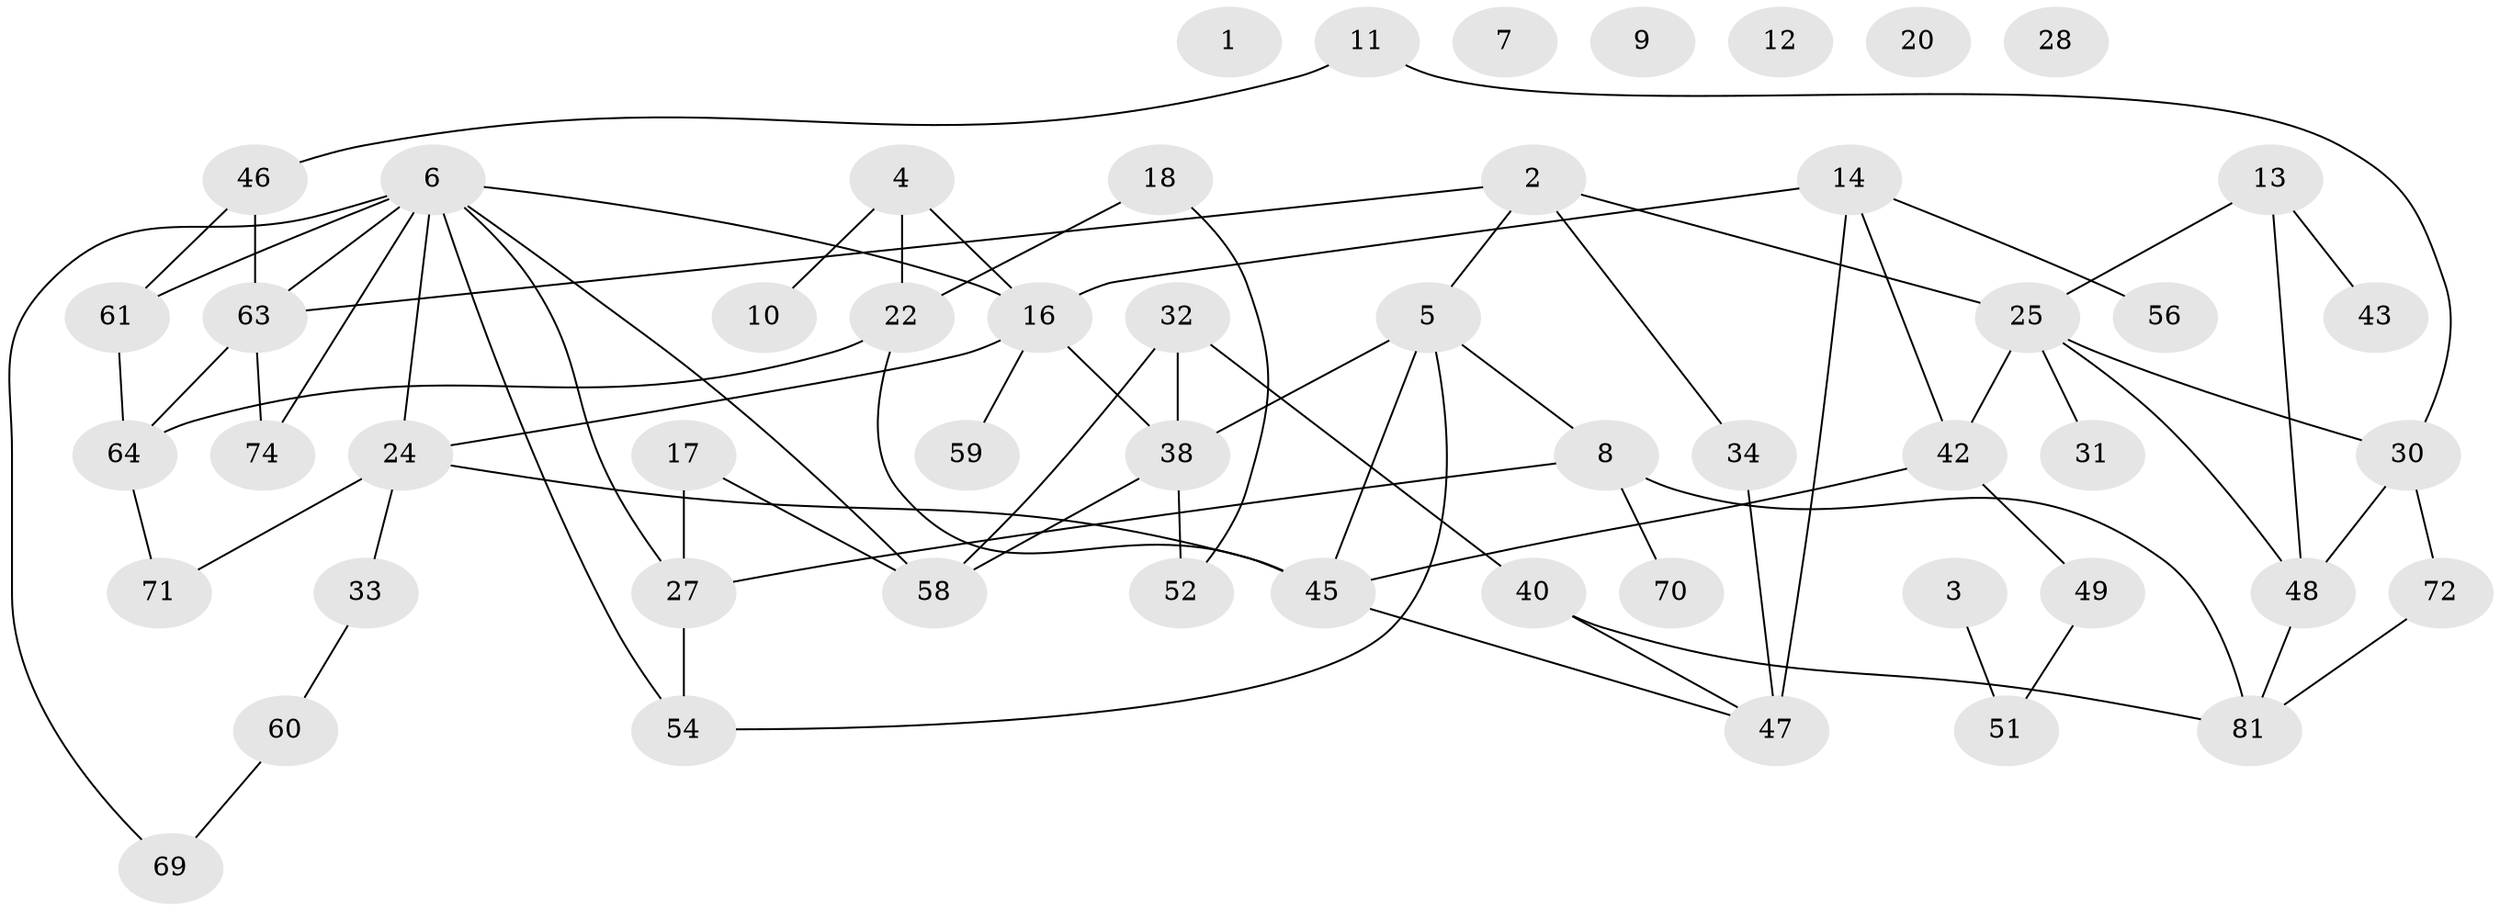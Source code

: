 // Generated by graph-tools (version 1.1) at 2025/23/03/03/25 07:23:29]
// undirected, 53 vertices, 74 edges
graph export_dot {
graph [start="1"]
  node [color=gray90,style=filled];
  1;
  2 [super="+39"];
  3 [super="+53"];
  4 [super="+37"];
  5 [super="+15"];
  6 [super="+75"];
  7 [super="+36"];
  8 [super="+79"];
  9;
  10 [super="+55"];
  11 [super="+26"];
  12;
  13 [super="+21"];
  14 [super="+23"];
  16 [super="+62"];
  17;
  18 [super="+19"];
  20;
  22 [super="+68"];
  24 [super="+82"];
  25 [super="+50"];
  27 [super="+29"];
  28;
  30 [super="+35"];
  31;
  32 [super="+44"];
  33 [super="+41"];
  34;
  38;
  40;
  42 [super="+67"];
  43;
  45 [super="+65"];
  46;
  47 [super="+57"];
  48 [super="+76"];
  49;
  51 [super="+78"];
  52;
  54;
  56;
  58 [super="+80"];
  59;
  60 [super="+83"];
  61;
  63 [super="+66"];
  64 [super="+73"];
  69;
  70;
  71;
  72 [super="+85"];
  74 [super="+77"];
  81 [super="+84"];
  2 -- 25;
  2 -- 5;
  2 -- 34;
  2 -- 63;
  3 -- 51;
  4 -- 10;
  4 -- 16;
  4 -- 22;
  5 -- 54;
  5 -- 38;
  5 -- 8;
  5 -- 45;
  6 -- 54;
  6 -- 58;
  6 -- 61;
  6 -- 63;
  6 -- 69;
  6 -- 16;
  6 -- 24;
  6 -- 27;
  6 -- 74;
  8 -- 27;
  8 -- 70;
  8 -- 81;
  11 -- 46;
  11 -- 30;
  13 -- 48;
  13 -- 25;
  13 -- 43;
  14 -- 47 [weight=2];
  14 -- 56;
  14 -- 16;
  14 -- 42;
  16 -- 24;
  16 -- 38;
  16 -- 59;
  17 -- 27;
  17 -- 58;
  18 -- 52;
  18 -- 22;
  22 -- 64;
  22 -- 45;
  24 -- 71;
  24 -- 45;
  24 -- 33;
  25 -- 31;
  25 -- 48;
  25 -- 30;
  25 -- 42;
  27 -- 54;
  30 -- 48;
  30 -- 72;
  32 -- 40;
  32 -- 38;
  32 -- 58;
  33 -- 60;
  34 -- 47;
  38 -- 52;
  38 -- 58;
  40 -- 81;
  40 -- 47;
  42 -- 45;
  42 -- 49;
  45 -- 47;
  46 -- 61;
  46 -- 63;
  48 -- 81;
  49 -- 51;
  60 -- 69;
  61 -- 64;
  63 -- 64;
  63 -- 74;
  64 -- 71;
  72 -- 81;
}
